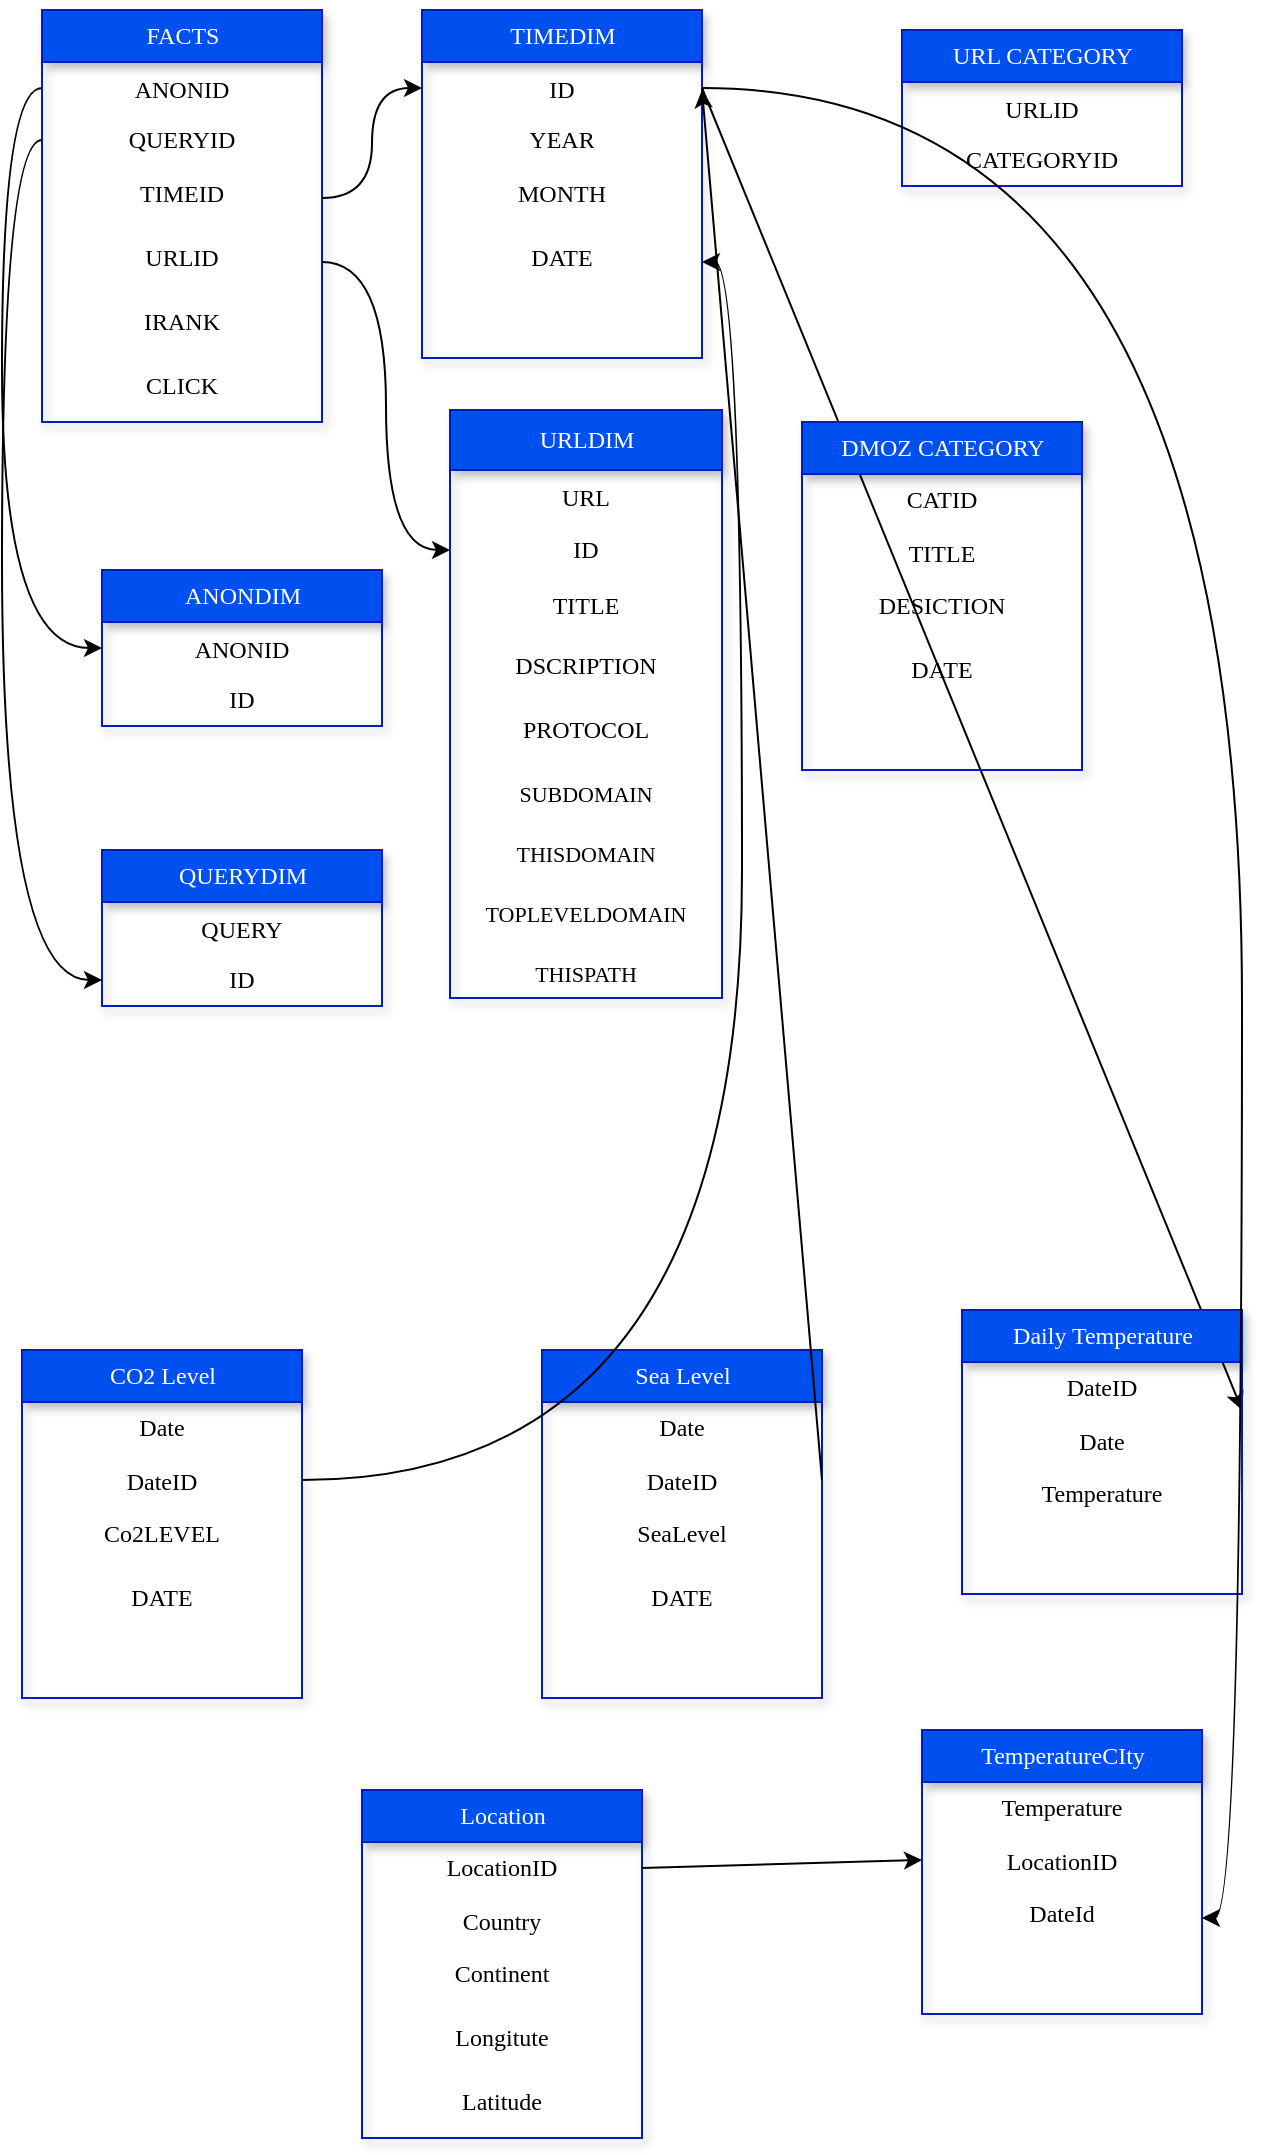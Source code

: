 <mxfile version="24.8.4">
  <diagram name="Page-1" id="QS1cl5HhRHRCwGJWDw4-">
    <mxGraphModel dx="1221" dy="739" grid="1" gridSize="10" guides="1" tooltips="1" connect="1" arrows="1" fold="1" page="1" pageScale="1" pageWidth="827" pageHeight="1169" math="0" shadow="0">
      <root>
        <mxCell id="0" />
        <mxCell id="1" parent="0" />
        <mxCell id="25B0M3Xmif-6wFpoJRKW-1" value="TIMEDIM" style="swimlane;fontStyle=0;childLayout=stackLayout;horizontal=1;startSize=26;fillColor=#0050ef;horizontalStack=0;resizeParent=1;resizeParentMax=0;resizeLast=0;collapsible=1;marginBottom=0;html=1;strokeColor=#001DBC;gradientDirection=radial;swimlaneFillColor=none;rounded=0;shadow=1;glass=0;fontColor=#ffffff;align=center;labelBackgroundColor=none;fontFamily=Verdana;" parent="1" vertex="1">
          <mxGeometry x="260" y="80" width="140" height="174" as="geometry" />
        </mxCell>
        <mxCell id="25B0M3Xmif-6wFpoJRKW-120" style="edgeStyle=none;rounded=0;orthogonalLoop=1;jettySize=auto;html=1;fontFamily=Helvetica;fontSize=12;fontColor=#ffffff;fontStyle=0;" parent="25B0M3Xmif-6wFpoJRKW-1" edge="1">
          <mxGeometry relative="1" as="geometry">
            <mxPoint x="410" y="700.0" as="targetPoint" />
            <mxPoint x="140" y="39" as="sourcePoint" />
          </mxGeometry>
        </mxCell>
        <mxCell id="25B0M3Xmif-6wFpoJRKW-3" value="ID" style="text;strokeColor=none;fillColor=none;align=center;verticalAlign=top;spacingLeft=4;spacingRight=4;overflow=hidden;rotatable=0;points=[[0,0.5],[1,0.5]];portConstraint=eastwest;whiteSpace=wrap;html=1;fontFamily=Verdana;" parent="25B0M3Xmif-6wFpoJRKW-1" vertex="1">
          <mxGeometry y="26" width="140" height="26" as="geometry" />
        </mxCell>
        <mxCell id="25B0M3Xmif-6wFpoJRKW-2" value="YEAR" style="text;strokeColor=none;fillColor=none;align=center;verticalAlign=middle;spacingLeft=4;spacingRight=4;overflow=hidden;rotatable=0;points=[[0,0.5],[1,0.5]];portConstraint=eastwest;whiteSpace=wrap;html=1;fontFamily=Verdana;" parent="25B0M3Xmif-6wFpoJRKW-1" vertex="1">
          <mxGeometry y="52" width="140" height="26" as="geometry" />
        </mxCell>
        <mxCell id="25B0M3Xmif-6wFpoJRKW-4" value="MONTH" style="text;strokeColor=none;fillColor=none;align=center;verticalAlign=top;spacingLeft=4;spacingRight=4;overflow=hidden;rotatable=0;points=[[0,0.5],[1,0.5]];portConstraint=eastwest;whiteSpace=wrap;html=1;fontFamily=Verdana;" parent="25B0M3Xmif-6wFpoJRKW-1" vertex="1">
          <mxGeometry y="78" width="140" height="32" as="geometry" />
        </mxCell>
        <mxCell id="25B0M3Xmif-6wFpoJRKW-51" value="DATE" style="text;strokeColor=none;fillColor=none;align=center;verticalAlign=top;spacingLeft=4;spacingRight=4;overflow=hidden;rotatable=0;points=[[0,0.5],[1,0.5]];portConstraint=eastwest;whiteSpace=wrap;html=1;fontFamily=Verdana;" parent="25B0M3Xmif-6wFpoJRKW-1" vertex="1">
          <mxGeometry y="110" width="140" height="32" as="geometry" />
        </mxCell>
        <mxCell id="25B0M3Xmif-6wFpoJRKW-52" style="text;strokeColor=none;fillColor=none;align=left;verticalAlign=top;spacingLeft=4;spacingRight=4;overflow=hidden;rotatable=0;points=[[0,0.5],[1,0.5]];portConstraint=eastwest;whiteSpace=wrap;html=1;fontFamily=Verdana;" parent="25B0M3Xmif-6wFpoJRKW-1" vertex="1">
          <mxGeometry y="142" width="140" height="32" as="geometry" />
        </mxCell>
        <mxCell id="25B0M3Xmif-6wFpoJRKW-42" value="FACTS" style="swimlane;fontStyle=0;childLayout=stackLayout;horizontal=1;startSize=26;fillColor=#0050ef;horizontalStack=0;resizeParent=1;resizeParentMax=0;resizeLast=0;collapsible=1;marginBottom=0;html=1;strokeColor=#001DBC;gradientDirection=radial;swimlaneFillColor=none;rounded=0;shadow=1;glass=0;fontColor=#ffffff;align=center;labelBackgroundColor=none;fontFamily=Verdana;" parent="1" vertex="1">
          <mxGeometry x="70" y="80" width="140" height="206" as="geometry">
            <mxRectangle x="78" y="121" width="80" height="30" as="alternateBounds" />
          </mxGeometry>
        </mxCell>
        <mxCell id="25B0M3Xmif-6wFpoJRKW-43" value="ANONID" style="text;strokeColor=none;fillColor=none;align=center;verticalAlign=top;spacingLeft=4;spacingRight=4;overflow=hidden;rotatable=0;points=[[0,0.5],[1,0.5]];portConstraint=eastwest;whiteSpace=wrap;html=1;fontFamily=Verdana;" parent="25B0M3Xmif-6wFpoJRKW-42" vertex="1">
          <mxGeometry y="26" width="140" height="26" as="geometry" />
        </mxCell>
        <mxCell id="25B0M3Xmif-6wFpoJRKW-44" value="QUERYID" style="text;strokeColor=none;fillColor=none;align=center;verticalAlign=middle;spacingLeft=4;spacingRight=4;overflow=hidden;rotatable=0;points=[[0,0.5],[1,0.5]];portConstraint=eastwest;whiteSpace=wrap;html=1;fontFamily=Verdana;" parent="25B0M3Xmif-6wFpoJRKW-42" vertex="1">
          <mxGeometry y="52" width="140" height="26" as="geometry" />
        </mxCell>
        <mxCell id="25B0M3Xmif-6wFpoJRKW-45" value="TIMEID" style="text;strokeColor=none;fillColor=none;align=center;verticalAlign=top;spacingLeft=4;spacingRight=4;overflow=hidden;rotatable=0;points=[[0,0.5],[1,0.5]];portConstraint=eastwest;whiteSpace=wrap;html=1;fontFamily=Verdana;" parent="25B0M3Xmif-6wFpoJRKW-42" vertex="1">
          <mxGeometry y="78" width="140" height="32" as="geometry" />
        </mxCell>
        <mxCell id="25B0M3Xmif-6wFpoJRKW-46" value="URLID" style="text;strokeColor=none;fillColor=none;align=center;verticalAlign=top;spacingLeft=4;spacingRight=4;overflow=hidden;rotatable=0;points=[[0,0.5],[1,0.5]];portConstraint=eastwest;whiteSpace=wrap;html=1;fontFamily=Verdana;" parent="25B0M3Xmif-6wFpoJRKW-42" vertex="1">
          <mxGeometry y="110" width="140" height="32" as="geometry" />
        </mxCell>
        <mxCell id="25B0M3Xmif-6wFpoJRKW-47" value="IRANK" style="text;strokeColor=none;fillColor=none;align=center;verticalAlign=top;spacingLeft=4;spacingRight=4;overflow=hidden;rotatable=0;points=[[0,0.5],[1,0.5]];portConstraint=eastwest;whiteSpace=wrap;html=1;fontFamily=Verdana;" parent="25B0M3Xmif-6wFpoJRKW-42" vertex="1">
          <mxGeometry y="142" width="140" height="32" as="geometry" />
        </mxCell>
        <mxCell id="25B0M3Xmif-6wFpoJRKW-50" value="CLICK" style="text;strokeColor=none;fillColor=none;align=center;verticalAlign=top;spacingLeft=4;spacingRight=4;overflow=hidden;rotatable=0;points=[[0,0.5],[1,0.5]];portConstraint=eastwest;whiteSpace=wrap;html=1;fontFamily=Verdana;" parent="25B0M3Xmif-6wFpoJRKW-42" vertex="1">
          <mxGeometry y="174" width="140" height="32" as="geometry" />
        </mxCell>
        <mxCell id="25B0M3Xmif-6wFpoJRKW-53" value="ANONDIM" style="swimlane;fontStyle=0;childLayout=stackLayout;horizontal=1;startSize=26;fillColor=#0050ef;horizontalStack=0;resizeParent=1;resizeParentMax=0;resizeLast=0;collapsible=1;marginBottom=0;html=1;strokeColor=#001DBC;gradientDirection=radial;swimlaneFillColor=none;rounded=0;shadow=1;glass=0;fontColor=#ffffff;align=center;labelBackgroundColor=none;fontFamily=Verdana;" parent="1" vertex="1">
          <mxGeometry x="100" y="360" width="140" height="78" as="geometry" />
        </mxCell>
        <mxCell id="25B0M3Xmif-6wFpoJRKW-54" value="ANONID" style="text;strokeColor=none;fillColor=none;align=center;verticalAlign=top;spacingLeft=4;spacingRight=4;overflow=hidden;rotatable=0;points=[[0,0.5],[1,0.5]];portConstraint=eastwest;whiteSpace=wrap;html=1;fontFamily=Verdana;" parent="25B0M3Xmif-6wFpoJRKW-53" vertex="1">
          <mxGeometry y="26" width="140" height="26" as="geometry" />
        </mxCell>
        <mxCell id="25B0M3Xmif-6wFpoJRKW-55" value="ID" style="text;strokeColor=none;fillColor=none;align=center;verticalAlign=middle;spacingLeft=4;spacingRight=4;overflow=hidden;rotatable=0;points=[[0,0.5],[1,0.5]];portConstraint=eastwest;whiteSpace=wrap;html=1;fontFamily=Verdana;" parent="25B0M3Xmif-6wFpoJRKW-53" vertex="1">
          <mxGeometry y="52" width="140" height="26" as="geometry" />
        </mxCell>
        <mxCell id="25B0M3Xmif-6wFpoJRKW-59" value="QUERYDIM" style="swimlane;fontStyle=0;childLayout=stackLayout;horizontal=1;startSize=26;fillColor=#0050ef;horizontalStack=0;resizeParent=1;resizeParentMax=0;resizeLast=0;collapsible=1;marginBottom=0;html=1;strokeColor=#001DBC;gradientDirection=radial;swimlaneFillColor=none;rounded=0;shadow=1;glass=0;fontColor=#ffffff;align=center;labelBackgroundColor=none;fontFamily=Verdana;" parent="1" vertex="1">
          <mxGeometry x="100" y="500" width="140" height="78" as="geometry" />
        </mxCell>
        <mxCell id="25B0M3Xmif-6wFpoJRKW-60" value="QUERY" style="text;strokeColor=none;fillColor=none;align=center;verticalAlign=top;spacingLeft=4;spacingRight=4;overflow=hidden;rotatable=0;points=[[0,0.5],[1,0.5]];portConstraint=eastwest;whiteSpace=wrap;html=1;fontFamily=Verdana;" parent="25B0M3Xmif-6wFpoJRKW-59" vertex="1">
          <mxGeometry y="26" width="140" height="26" as="geometry" />
        </mxCell>
        <mxCell id="25B0M3Xmif-6wFpoJRKW-61" value="ID" style="text;strokeColor=none;fillColor=none;align=center;verticalAlign=middle;spacingLeft=4;spacingRight=4;overflow=hidden;rotatable=0;points=[[0,0.5],[1,0.5]];portConstraint=eastwest;whiteSpace=wrap;html=1;fontFamily=Verdana;" parent="25B0M3Xmif-6wFpoJRKW-59" vertex="1">
          <mxGeometry y="52" width="140" height="26" as="geometry" />
        </mxCell>
        <mxCell id="25B0M3Xmif-6wFpoJRKW-62" value="URLDIM" style="swimlane;fontStyle=0;childLayout=stackLayout;horizontal=1;startSize=30;fillColor=#0050ef;horizontalStack=0;resizeParent=1;resizeParentMax=0;resizeLast=0;collapsible=1;marginBottom=0;html=1;strokeColor=#001DBC;gradientDirection=radial;swimlaneFillColor=none;rounded=0;shadow=1;glass=0;fontColor=#ffffff;align=center;labelBackgroundColor=none;fontFamily=Verdana;" parent="1" vertex="1">
          <mxGeometry x="274" y="280" width="136" height="294" as="geometry">
            <mxRectangle x="78" y="121" width="80" height="30" as="alternateBounds" />
          </mxGeometry>
        </mxCell>
        <mxCell id="25B0M3Xmif-6wFpoJRKW-63" value="URL" style="text;strokeColor=none;fillColor=none;align=center;verticalAlign=top;spacingLeft=4;spacingRight=4;overflow=hidden;rotatable=0;points=[[0,0.5],[1,0.5]];portConstraint=eastwest;whiteSpace=wrap;html=1;fontFamily=Verdana;" parent="25B0M3Xmif-6wFpoJRKW-62" vertex="1">
          <mxGeometry y="30" width="136" height="26" as="geometry" />
        </mxCell>
        <mxCell id="25B0M3Xmif-6wFpoJRKW-64" value="ID" style="text;strokeColor=none;fillColor=none;align=center;verticalAlign=middle;spacingLeft=4;spacingRight=4;overflow=hidden;rotatable=0;points=[[0,0.5],[1,0.5]];portConstraint=eastwest;whiteSpace=wrap;html=1;fontFamily=Verdana;" parent="25B0M3Xmif-6wFpoJRKW-62" vertex="1">
          <mxGeometry y="56" width="136" height="28" as="geometry" />
        </mxCell>
        <mxCell id="25B0M3Xmif-6wFpoJRKW-65" value="TITLE" style="text;strokeColor=none;fillColor=none;align=center;verticalAlign=top;spacingLeft=4;spacingRight=4;overflow=hidden;rotatable=0;points=[[0,0.5],[1,0.5]];portConstraint=eastwest;whiteSpace=wrap;html=1;fontFamily=Verdana;" parent="25B0M3Xmif-6wFpoJRKW-62" vertex="1">
          <mxGeometry y="84" width="136" height="30" as="geometry" />
        </mxCell>
        <mxCell id="25B0M3Xmif-6wFpoJRKW-66" value="DSCRIPTION" style="text;strokeColor=none;fillColor=none;align=center;verticalAlign=top;spacingLeft=4;spacingRight=4;overflow=hidden;rotatable=0;points=[[0,0.5],[1,0.5]];portConstraint=eastwest;whiteSpace=wrap;html=1;fontFamily=Verdana;" parent="25B0M3Xmif-6wFpoJRKW-62" vertex="1">
          <mxGeometry y="114" width="136" height="32" as="geometry" />
        </mxCell>
        <mxCell id="25B0M3Xmif-6wFpoJRKW-67" value="PROTOCOL" style="text;strokeColor=none;fillColor=none;align=center;verticalAlign=top;spacingLeft=4;spacingRight=4;overflow=hidden;rotatable=0;points=[[0,0.5],[1,0.5]];portConstraint=eastwest;whiteSpace=wrap;html=1;fontFamily=Verdana;" parent="25B0M3Xmif-6wFpoJRKW-62" vertex="1">
          <mxGeometry y="146" width="136" height="32" as="geometry" />
        </mxCell>
        <mxCell id="25B0M3Xmif-6wFpoJRKW-68" value="&lt;p style=&quot;line-height: normal; margin-top: 0pt; margin-bottom: 0pt; margin-left: 0in; direction: ltr; unicode-bidi: embed; word-break: normal;&quot;&gt;&lt;font&gt;&lt;span style=&quot;font-size: 11px; letter-spacing: -0.01pt; background-color: initial;&quot;&gt;SUBDOMAIN&lt;/span&gt;&lt;br&gt;&lt;span style=&quot;font-size: 11px;&quot;&gt;&lt;br&gt;&lt;/span&gt;&lt;span style=&quot;font-size: 11px; letter-spacing: -0.01pt; background-color: initial;&quot;&gt;THISDOMAIN&lt;/span&gt;&lt;br&gt;&lt;span style=&quot;font-size: 11px;&quot;&gt;&lt;br&gt;&lt;/span&gt;&lt;span style=&quot;font-size: 11px; letter-spacing: -0.01pt; background-color: initial;&quot;&gt;TOPLEVELDOMAIN&lt;/span&gt;&lt;br&gt;&lt;span style=&quot;font-size: 11px;&quot;&gt;&lt;br&gt;&lt;/span&gt;&lt;span style=&quot;font-size: 11px; letter-spacing: -0.01pt; background-color: initial;&quot;&gt;THISPATH&lt;/span&gt;&lt;/font&gt;&lt;br&gt;&lt;/p&gt;" style="text;strokeColor=none;fillColor=none;align=center;verticalAlign=top;spacingLeft=4;spacingRight=4;overflow=hidden;rotatable=0;points=[[0,0.5],[1,0.5]];portConstraint=eastwest;whiteSpace=wrap;html=1;fontFamily=Verdana;" parent="25B0M3Xmif-6wFpoJRKW-62" vertex="1">
          <mxGeometry y="178" width="136" height="116" as="geometry" />
        </mxCell>
        <mxCell id="25B0M3Xmif-6wFpoJRKW-72" value="URL CATEGORY" style="swimlane;fontStyle=0;childLayout=stackLayout;horizontal=1;startSize=26;fillColor=#0050ef;horizontalStack=0;resizeParent=1;resizeParentMax=0;resizeLast=0;collapsible=1;marginBottom=0;html=1;strokeColor=#001DBC;gradientDirection=radial;swimlaneFillColor=none;rounded=0;shadow=1;glass=0;fontColor=#ffffff;align=center;labelBackgroundColor=none;fontFamily=Verdana;" parent="1" vertex="1">
          <mxGeometry x="500" y="90" width="140" height="78" as="geometry" />
        </mxCell>
        <mxCell id="25B0M3Xmif-6wFpoJRKW-73" value="URLID" style="text;strokeColor=none;fillColor=none;align=center;verticalAlign=top;spacingLeft=4;spacingRight=4;overflow=hidden;rotatable=0;points=[[0,0.5],[1,0.5]];portConstraint=eastwest;whiteSpace=wrap;html=1;fontFamily=Verdana;" parent="25B0M3Xmif-6wFpoJRKW-72" vertex="1">
          <mxGeometry y="26" width="140" height="26" as="geometry" />
        </mxCell>
        <mxCell id="25B0M3Xmif-6wFpoJRKW-74" value="CATEGORYID" style="text;strokeColor=none;fillColor=none;align=center;verticalAlign=middle;spacingLeft=4;spacingRight=4;overflow=hidden;rotatable=0;points=[[0,0.5],[1,0.5]];portConstraint=eastwest;whiteSpace=wrap;html=1;fontFamily=Verdana;" parent="25B0M3Xmif-6wFpoJRKW-72" vertex="1">
          <mxGeometry y="52" width="140" height="26" as="geometry" />
        </mxCell>
        <mxCell id="25B0M3Xmif-6wFpoJRKW-76" value="DMOZ CATEGORY" style="swimlane;fontStyle=0;childLayout=stackLayout;horizontal=1;startSize=26;fillColor=#0050ef;horizontalStack=0;resizeParent=1;resizeParentMax=0;resizeLast=0;collapsible=1;marginBottom=0;html=1;strokeColor=#001DBC;gradientDirection=radial;swimlaneFillColor=none;rounded=0;shadow=1;glass=0;fontColor=#ffffff;align=center;labelBackgroundColor=none;fontFamily=Verdana;" parent="1" vertex="1">
          <mxGeometry x="450" y="286" width="140" height="174" as="geometry" />
        </mxCell>
        <mxCell id="25B0M3Xmif-6wFpoJRKW-78" value="CATID" style="text;strokeColor=none;fillColor=none;align=center;verticalAlign=middle;spacingLeft=4;spacingRight=4;overflow=hidden;rotatable=0;points=[[0,0.5],[1,0.5]];portConstraint=eastwest;whiteSpace=wrap;html=1;fontFamily=Verdana;" parent="25B0M3Xmif-6wFpoJRKW-76" vertex="1">
          <mxGeometry y="26" width="140" height="26" as="geometry" />
        </mxCell>
        <mxCell id="25B0M3Xmif-6wFpoJRKW-77" value="TITLE" style="text;strokeColor=none;fillColor=none;align=center;verticalAlign=top;spacingLeft=4;spacingRight=4;overflow=hidden;rotatable=0;points=[[0,0.5],[1,0.5]];portConstraint=eastwest;whiteSpace=wrap;html=1;fontFamily=Verdana;" parent="25B0M3Xmif-6wFpoJRKW-76" vertex="1">
          <mxGeometry y="52" width="140" height="26" as="geometry" />
        </mxCell>
        <mxCell id="25B0M3Xmif-6wFpoJRKW-79" value="DESICTION" style="text;strokeColor=none;fillColor=none;align=center;verticalAlign=top;spacingLeft=4;spacingRight=4;overflow=hidden;rotatable=0;points=[[0,0.5],[1,0.5]];portConstraint=eastwest;whiteSpace=wrap;html=1;fontFamily=Verdana;" parent="25B0M3Xmif-6wFpoJRKW-76" vertex="1">
          <mxGeometry y="78" width="140" height="32" as="geometry" />
        </mxCell>
        <mxCell id="25B0M3Xmif-6wFpoJRKW-80" value="DATE" style="text;strokeColor=none;fillColor=none;align=center;verticalAlign=top;spacingLeft=4;spacingRight=4;overflow=hidden;rotatable=0;points=[[0,0.5],[1,0.5]];portConstraint=eastwest;whiteSpace=wrap;html=1;fontFamily=Verdana;" parent="25B0M3Xmif-6wFpoJRKW-76" vertex="1">
          <mxGeometry y="110" width="140" height="32" as="geometry" />
        </mxCell>
        <mxCell id="25B0M3Xmif-6wFpoJRKW-81" style="text;strokeColor=none;fillColor=none;align=left;verticalAlign=top;spacingLeft=4;spacingRight=4;overflow=hidden;rotatable=0;points=[[0,0.5],[1,0.5]];portConstraint=eastwest;whiteSpace=wrap;html=1;fontFamily=Verdana;" parent="25B0M3Xmif-6wFpoJRKW-76" vertex="1">
          <mxGeometry y="142" width="140" height="32" as="geometry" />
        </mxCell>
        <mxCell id="25B0M3Xmif-6wFpoJRKW-83" style="edgeStyle=orthogonalEdgeStyle;rounded=0;orthogonalLoop=1;jettySize=auto;html=1;exitX=1;exitY=0.5;exitDx=0;exitDy=0;entryX=0;entryY=0.5;entryDx=0;entryDy=0;fontFamily=Helvetica;fontSize=12;fontColor=#ffffff;fontStyle=0;curved=1;" parent="1" source="25B0M3Xmif-6wFpoJRKW-45" target="25B0M3Xmif-6wFpoJRKW-3" edge="1">
          <mxGeometry relative="1" as="geometry" />
        </mxCell>
        <mxCell id="25B0M3Xmif-6wFpoJRKW-84" style="edgeStyle=orthogonalEdgeStyle;rounded=0;orthogonalLoop=1;jettySize=auto;html=1;exitX=1;exitY=0.5;exitDx=0;exitDy=0;entryX=0;entryY=0.5;entryDx=0;entryDy=0;fontFamily=Helvetica;fontSize=12;fontColor=#ffffff;fontStyle=0;curved=1;" parent="1" source="25B0M3Xmif-6wFpoJRKW-46" target="25B0M3Xmif-6wFpoJRKW-64" edge="1">
          <mxGeometry relative="1" as="geometry" />
        </mxCell>
        <mxCell id="25B0M3Xmif-6wFpoJRKW-85" style="edgeStyle=orthogonalEdgeStyle;rounded=0;orthogonalLoop=1;jettySize=auto;html=1;exitX=0;exitY=0.5;exitDx=0;exitDy=0;entryX=0;entryY=0.5;entryDx=0;entryDy=0;fontFamily=Helvetica;fontSize=12;fontColor=#ffffff;fontStyle=0;curved=1;" parent="1" source="25B0M3Xmif-6wFpoJRKW-43" target="25B0M3Xmif-6wFpoJRKW-54" edge="1">
          <mxGeometry relative="1" as="geometry" />
        </mxCell>
        <mxCell id="25B0M3Xmif-6wFpoJRKW-86" style="edgeStyle=orthogonalEdgeStyle;rounded=0;orthogonalLoop=1;jettySize=auto;html=1;exitX=0;exitY=0.5;exitDx=0;exitDy=0;entryX=0;entryY=0.5;entryDx=0;entryDy=0;fontFamily=Helvetica;fontSize=12;fontColor=#ffffff;fontStyle=0;curved=1;" parent="1" source="25B0M3Xmif-6wFpoJRKW-44" target="25B0M3Xmif-6wFpoJRKW-61" edge="1">
          <mxGeometry relative="1" as="geometry" />
        </mxCell>
        <mxCell id="25B0M3Xmif-6wFpoJRKW-87" value="Daily Temperature" style="swimlane;fontStyle=0;childLayout=stackLayout;horizontal=1;startSize=26;fillColor=#0050ef;horizontalStack=0;resizeParent=1;resizeParentMax=0;resizeLast=0;collapsible=1;marginBottom=0;html=1;strokeColor=#001DBC;gradientDirection=radial;swimlaneFillColor=none;rounded=0;shadow=1;glass=0;fontColor=#ffffff;align=center;labelBackgroundColor=none;fontFamily=Verdana;" parent="1" vertex="1">
          <mxGeometry x="530" y="730" width="140" height="142" as="geometry" />
        </mxCell>
        <mxCell id="25B0M3Xmif-6wFpoJRKW-88" value="DateID" style="text;strokeColor=none;fillColor=none;align=center;verticalAlign=middle;spacingLeft=4;spacingRight=4;overflow=hidden;rotatable=0;points=[[0,0.5],[1,0.5]];portConstraint=eastwest;whiteSpace=wrap;html=1;fontFamily=Verdana;" parent="25B0M3Xmif-6wFpoJRKW-87" vertex="1">
          <mxGeometry y="26" width="140" height="26" as="geometry" />
        </mxCell>
        <mxCell id="25B0M3Xmif-6wFpoJRKW-89" value="Date" style="text;strokeColor=none;fillColor=none;align=center;verticalAlign=top;spacingLeft=4;spacingRight=4;overflow=hidden;rotatable=0;points=[[0,0.5],[1,0.5]];portConstraint=eastwest;whiteSpace=wrap;html=1;fontFamily=Verdana;" parent="25B0M3Xmif-6wFpoJRKW-87" vertex="1">
          <mxGeometry y="52" width="140" height="26" as="geometry" />
        </mxCell>
        <mxCell id="25B0M3Xmif-6wFpoJRKW-90" value="Temperature" style="text;strokeColor=none;fillColor=none;align=center;verticalAlign=top;spacingLeft=4;spacingRight=4;overflow=hidden;rotatable=0;points=[[0,0.5],[1,0.5]];portConstraint=eastwest;whiteSpace=wrap;html=1;fontFamily=Verdana;" parent="25B0M3Xmif-6wFpoJRKW-87" vertex="1">
          <mxGeometry y="78" width="140" height="32" as="geometry" />
        </mxCell>
        <mxCell id="25B0M3Xmif-6wFpoJRKW-92" style="text;strokeColor=none;fillColor=none;align=left;verticalAlign=top;spacingLeft=4;spacingRight=4;overflow=hidden;rotatable=0;points=[[0,0.5],[1,0.5]];portConstraint=eastwest;whiteSpace=wrap;html=1;fontFamily=Verdana;" parent="25B0M3Xmif-6wFpoJRKW-87" vertex="1">
          <mxGeometry y="110" width="140" height="32" as="geometry" />
        </mxCell>
        <mxCell id="25B0M3Xmif-6wFpoJRKW-93" value="Sea Level" style="swimlane;fontStyle=0;childLayout=stackLayout;horizontal=1;startSize=26;fillColor=#0050ef;horizontalStack=0;resizeParent=1;resizeParentMax=0;resizeLast=0;collapsible=1;marginBottom=0;html=1;strokeColor=#001DBC;gradientDirection=radial;swimlaneFillColor=none;rounded=0;shadow=1;glass=0;fontColor=#ffffff;align=center;labelBackgroundColor=none;fontFamily=Verdana;" parent="1" vertex="1">
          <mxGeometry x="320" y="750" width="140" height="174" as="geometry" />
        </mxCell>
        <mxCell id="25B0M3Xmif-6wFpoJRKW-94" value="Date" style="text;strokeColor=none;fillColor=none;align=center;verticalAlign=middle;spacingLeft=4;spacingRight=4;overflow=hidden;rotatable=0;points=[[0,0.5],[1,0.5]];portConstraint=eastwest;whiteSpace=wrap;html=1;fontFamily=Verdana;" parent="25B0M3Xmif-6wFpoJRKW-93" vertex="1">
          <mxGeometry y="26" width="140" height="26" as="geometry" />
        </mxCell>
        <mxCell id="25B0M3Xmif-6wFpoJRKW-121" style="edgeStyle=none;rounded=0;orthogonalLoop=1;jettySize=auto;html=1;exitX=1;exitY=0.5;exitDx=0;exitDy=0;fontFamily=Helvetica;fontSize=12;fontColor=#ffffff;fontStyle=0;" parent="25B0M3Xmif-6wFpoJRKW-93" source="25B0M3Xmif-6wFpoJRKW-95" edge="1">
          <mxGeometry relative="1" as="geometry">
            <mxPoint x="80" y="-630" as="targetPoint" />
          </mxGeometry>
        </mxCell>
        <mxCell id="25B0M3Xmif-6wFpoJRKW-95" value="DateID" style="text;strokeColor=none;fillColor=none;align=center;verticalAlign=top;spacingLeft=4;spacingRight=4;overflow=hidden;rotatable=0;points=[[0,0.5],[1,0.5]];portConstraint=eastwest;whiteSpace=wrap;html=1;fontFamily=Verdana;" parent="25B0M3Xmif-6wFpoJRKW-93" vertex="1">
          <mxGeometry y="52" width="140" height="26" as="geometry" />
        </mxCell>
        <mxCell id="25B0M3Xmif-6wFpoJRKW-96" value="SeaLevel" style="text;strokeColor=none;fillColor=none;align=center;verticalAlign=top;spacingLeft=4;spacingRight=4;overflow=hidden;rotatable=0;points=[[0,0.5],[1,0.5]];portConstraint=eastwest;whiteSpace=wrap;html=1;fontFamily=Verdana;" parent="25B0M3Xmif-6wFpoJRKW-93" vertex="1">
          <mxGeometry y="78" width="140" height="32" as="geometry" />
        </mxCell>
        <mxCell id="25B0M3Xmif-6wFpoJRKW-97" value="DATE" style="text;strokeColor=none;fillColor=none;align=center;verticalAlign=top;spacingLeft=4;spacingRight=4;overflow=hidden;rotatable=0;points=[[0,0.5],[1,0.5]];portConstraint=eastwest;whiteSpace=wrap;html=1;fontFamily=Verdana;" parent="25B0M3Xmif-6wFpoJRKW-93" vertex="1">
          <mxGeometry y="110" width="140" height="32" as="geometry" />
        </mxCell>
        <mxCell id="25B0M3Xmif-6wFpoJRKW-98" style="text;strokeColor=none;fillColor=none;align=left;verticalAlign=top;spacingLeft=4;spacingRight=4;overflow=hidden;rotatable=0;points=[[0,0.5],[1,0.5]];portConstraint=eastwest;whiteSpace=wrap;html=1;fontFamily=Verdana;" parent="25B0M3Xmif-6wFpoJRKW-93" vertex="1">
          <mxGeometry y="142" width="140" height="32" as="geometry" />
        </mxCell>
        <mxCell id="25B0M3Xmif-6wFpoJRKW-99" value="CO2 Level" style="swimlane;fontStyle=0;childLayout=stackLayout;horizontal=1;startSize=26;fillColor=#0050ef;horizontalStack=0;resizeParent=1;resizeParentMax=0;resizeLast=0;collapsible=1;marginBottom=0;html=1;strokeColor=#001DBC;gradientDirection=radial;swimlaneFillColor=none;rounded=0;shadow=1;glass=0;fontColor=#ffffff;align=center;labelBackgroundColor=none;fontFamily=Verdana;" parent="1" vertex="1">
          <mxGeometry x="60" y="750" width="140" height="174" as="geometry" />
        </mxCell>
        <mxCell id="25B0M3Xmif-6wFpoJRKW-100" value="Date" style="text;strokeColor=none;fillColor=none;align=center;verticalAlign=middle;spacingLeft=4;spacingRight=4;overflow=hidden;rotatable=0;points=[[0,0.5],[1,0.5]];portConstraint=eastwest;whiteSpace=wrap;html=1;fontFamily=Verdana;" parent="25B0M3Xmif-6wFpoJRKW-99" vertex="1">
          <mxGeometry y="26" width="140" height="26" as="geometry" />
        </mxCell>
        <mxCell id="25B0M3Xmif-6wFpoJRKW-101" value="DateID" style="text;strokeColor=none;fillColor=none;align=center;verticalAlign=top;spacingLeft=4;spacingRight=4;overflow=hidden;rotatable=0;points=[[0,0.5],[1,0.5]];portConstraint=eastwest;whiteSpace=wrap;html=1;fontFamily=Verdana;" parent="25B0M3Xmif-6wFpoJRKW-99" vertex="1">
          <mxGeometry y="52" width="140" height="26" as="geometry" />
        </mxCell>
        <mxCell id="25B0M3Xmif-6wFpoJRKW-102" value="Co2LEVEL" style="text;strokeColor=none;fillColor=none;align=center;verticalAlign=top;spacingLeft=4;spacingRight=4;overflow=hidden;rotatable=0;points=[[0,0.5],[1,0.5]];portConstraint=eastwest;whiteSpace=wrap;html=1;fontFamily=Verdana;" parent="25B0M3Xmif-6wFpoJRKW-99" vertex="1">
          <mxGeometry y="78" width="140" height="32" as="geometry" />
        </mxCell>
        <mxCell id="25B0M3Xmif-6wFpoJRKW-103" value="DATE" style="text;strokeColor=none;fillColor=none;align=center;verticalAlign=top;spacingLeft=4;spacingRight=4;overflow=hidden;rotatable=0;points=[[0,0.5],[1,0.5]];portConstraint=eastwest;whiteSpace=wrap;html=1;fontFamily=Verdana;" parent="25B0M3Xmif-6wFpoJRKW-99" vertex="1">
          <mxGeometry y="110" width="140" height="32" as="geometry" />
        </mxCell>
        <mxCell id="25B0M3Xmif-6wFpoJRKW-104" style="text;strokeColor=none;fillColor=none;align=left;verticalAlign=top;spacingLeft=4;spacingRight=4;overflow=hidden;rotatable=0;points=[[0,0.5],[1,0.5]];portConstraint=eastwest;whiteSpace=wrap;html=1;fontFamily=Verdana;" parent="25B0M3Xmif-6wFpoJRKW-99" vertex="1">
          <mxGeometry y="142" width="140" height="32" as="geometry" />
        </mxCell>
        <mxCell id="25B0M3Xmif-6wFpoJRKW-106" value="TemperatureCIty" style="swimlane;fontStyle=0;childLayout=stackLayout;horizontal=1;startSize=26;fillColor=#0050ef;horizontalStack=0;resizeParent=1;resizeParentMax=0;resizeLast=0;collapsible=1;marginBottom=0;html=1;strokeColor=#001DBC;gradientDirection=radial;swimlaneFillColor=none;rounded=0;shadow=1;glass=0;fontColor=#ffffff;align=center;labelBackgroundColor=none;fontFamily=Verdana;" parent="1" vertex="1">
          <mxGeometry x="510" y="940" width="140" height="142" as="geometry" />
        </mxCell>
        <mxCell id="25B0M3Xmif-6wFpoJRKW-107" value="Temperature" style="text;strokeColor=none;fillColor=none;align=center;verticalAlign=middle;spacingLeft=4;spacingRight=4;overflow=hidden;rotatable=0;points=[[0,0.5],[1,0.5]];portConstraint=eastwest;whiteSpace=wrap;html=1;fontFamily=Verdana;" parent="25B0M3Xmif-6wFpoJRKW-106" vertex="1">
          <mxGeometry y="26" width="140" height="26" as="geometry" />
        </mxCell>
        <mxCell id="25B0M3Xmif-6wFpoJRKW-108" value="LocationID" style="text;strokeColor=none;fillColor=none;align=center;verticalAlign=top;spacingLeft=4;spacingRight=4;overflow=hidden;rotatable=0;points=[[0,0.5],[1,0.5]];portConstraint=eastwest;whiteSpace=wrap;html=1;fontFamily=Verdana;" parent="25B0M3Xmif-6wFpoJRKW-106" vertex="1">
          <mxGeometry y="52" width="140" height="26" as="geometry" />
        </mxCell>
        <mxCell id="25B0M3Xmif-6wFpoJRKW-109" value="DateId" style="text;strokeColor=none;fillColor=none;align=center;verticalAlign=top;spacingLeft=4;spacingRight=4;overflow=hidden;rotatable=0;points=[[0,0.5],[1,0.5]];portConstraint=eastwest;whiteSpace=wrap;html=1;fontFamily=Verdana;" parent="25B0M3Xmif-6wFpoJRKW-106" vertex="1">
          <mxGeometry y="78" width="140" height="32" as="geometry" />
        </mxCell>
        <mxCell id="25B0M3Xmif-6wFpoJRKW-110" style="text;strokeColor=none;fillColor=none;align=left;verticalAlign=top;spacingLeft=4;spacingRight=4;overflow=hidden;rotatable=0;points=[[0,0.5],[1,0.5]];portConstraint=eastwest;whiteSpace=wrap;html=1;fontFamily=Verdana;" parent="25B0M3Xmif-6wFpoJRKW-106" vertex="1">
          <mxGeometry y="110" width="140" height="32" as="geometry" />
        </mxCell>
        <mxCell id="25B0M3Xmif-6wFpoJRKW-111" value="Location" style="swimlane;fontStyle=0;childLayout=stackLayout;horizontal=1;startSize=26;fillColor=#0050ef;horizontalStack=0;resizeParent=1;resizeParentMax=0;resizeLast=0;collapsible=1;marginBottom=0;html=1;strokeColor=#001DBC;gradientDirection=radial;swimlaneFillColor=none;rounded=0;shadow=1;glass=0;fontColor=#ffffff;align=center;labelBackgroundColor=none;fontFamily=Verdana;" parent="1" vertex="1">
          <mxGeometry x="230" y="970" width="140" height="174" as="geometry" />
        </mxCell>
        <mxCell id="25B0M3Xmif-6wFpoJRKW-112" value="LocationID" style="text;strokeColor=none;fillColor=none;align=center;verticalAlign=middle;spacingLeft=4;spacingRight=4;overflow=hidden;rotatable=0;points=[[0,0.5],[1,0.5]];portConstraint=eastwest;whiteSpace=wrap;html=1;fontFamily=Verdana;" parent="25B0M3Xmif-6wFpoJRKW-111" vertex="1">
          <mxGeometry y="26" width="140" height="26" as="geometry" />
        </mxCell>
        <mxCell id="25B0M3Xmif-6wFpoJRKW-113" value="Country" style="text;strokeColor=none;fillColor=none;align=center;verticalAlign=top;spacingLeft=4;spacingRight=4;overflow=hidden;rotatable=0;points=[[0,0.5],[1,0.5]];portConstraint=eastwest;whiteSpace=wrap;html=1;fontFamily=Verdana;" parent="25B0M3Xmif-6wFpoJRKW-111" vertex="1">
          <mxGeometry y="52" width="140" height="26" as="geometry" />
        </mxCell>
        <mxCell id="25B0M3Xmif-6wFpoJRKW-114" value="Continent" style="text;strokeColor=none;fillColor=none;align=center;verticalAlign=top;spacingLeft=4;spacingRight=4;overflow=hidden;rotatable=0;points=[[0,0.5],[1,0.5]];portConstraint=eastwest;whiteSpace=wrap;html=1;fontFamily=Verdana;" parent="25B0M3Xmif-6wFpoJRKW-111" vertex="1">
          <mxGeometry y="78" width="140" height="32" as="geometry" />
        </mxCell>
        <mxCell id="25B0M3Xmif-6wFpoJRKW-115" value="Longitute" style="text;strokeColor=none;fillColor=none;align=center;verticalAlign=top;spacingLeft=4;spacingRight=4;overflow=hidden;rotatable=0;points=[[0,0.5],[1,0.5]];portConstraint=eastwest;whiteSpace=wrap;html=1;fontFamily=Verdana;" parent="25B0M3Xmif-6wFpoJRKW-111" vertex="1">
          <mxGeometry y="110" width="140" height="32" as="geometry" />
        </mxCell>
        <mxCell id="25B0M3Xmif-6wFpoJRKW-117" value="Latitude" style="text;strokeColor=none;fillColor=none;align=center;verticalAlign=top;spacingLeft=4;spacingRight=4;overflow=hidden;rotatable=0;points=[[0,0.5],[1,0.5]];portConstraint=eastwest;whiteSpace=wrap;html=1;fontFamily=Verdana;" parent="25B0M3Xmif-6wFpoJRKW-111" vertex="1">
          <mxGeometry y="142" width="140" height="32" as="geometry" />
        </mxCell>
        <mxCell id="25B0M3Xmif-6wFpoJRKW-118" style="edgeStyle=none;rounded=0;orthogonalLoop=1;jettySize=auto;html=1;exitX=1;exitY=0.5;exitDx=0;exitDy=0;entryX=0;entryY=0.5;entryDx=0;entryDy=0;fontFamily=Helvetica;fontSize=12;fontColor=#ffffff;fontStyle=0;" parent="1" source="25B0M3Xmif-6wFpoJRKW-112" target="25B0M3Xmif-6wFpoJRKW-108" edge="1">
          <mxGeometry relative="1" as="geometry" />
        </mxCell>
        <mxCell id="25B0M3Xmif-6wFpoJRKW-119" style="edgeStyle=orthogonalEdgeStyle;rounded=0;orthogonalLoop=1;jettySize=auto;html=1;exitX=1;exitY=0.5;exitDx=0;exitDy=0;entryX=1;entryY=0.5;entryDx=0;entryDy=0;fontFamily=Helvetica;fontSize=12;fontColor=#ffffff;fontStyle=0;curved=1;" parent="1" source="25B0M3Xmif-6wFpoJRKW-3" target="25B0M3Xmif-6wFpoJRKW-109" edge="1">
          <mxGeometry relative="1" as="geometry" />
        </mxCell>
        <mxCell id="25B0M3Xmif-6wFpoJRKW-122" style="edgeStyle=orthogonalEdgeStyle;rounded=0;orthogonalLoop=1;jettySize=auto;html=1;exitX=1;exitY=0.5;exitDx=0;exitDy=0;fontFamily=Helvetica;fontSize=12;fontColor=#ffffff;fontStyle=0;entryX=1;entryY=0.5;entryDx=0;entryDy=0;curved=1;" parent="1" source="25B0M3Xmif-6wFpoJRKW-101" target="25B0M3Xmif-6wFpoJRKW-51" edge="1">
          <mxGeometry relative="1" as="geometry">
            <mxPoint x="400" y="150" as="targetPoint" />
          </mxGeometry>
        </mxCell>
      </root>
    </mxGraphModel>
  </diagram>
</mxfile>
